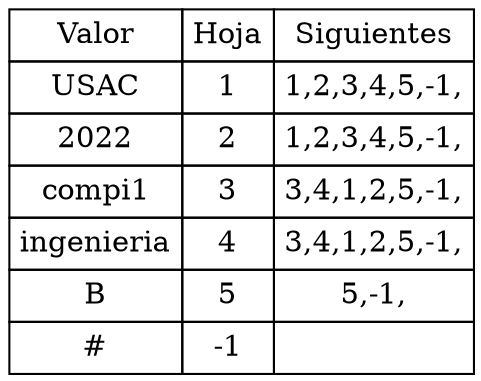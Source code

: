 digraph html { 
abc [shape=none, margin=0, label=< 
<TABLE BORDER="0" CELLBORDER="1" CELLSPACING="0" CELLPADDING="4">
<TR><TD>Valor</TD><TD>Hoja</TD><TD>Siguientes</TD></TR>
<TR>
<TD>USAC</TD><TD>1</TD><TD>1,2,3,4,5,-1,</TD>
</TR>
<TR>
<TD>2022</TD><TD>2</TD><TD>1,2,3,4,5,-1,</TD>
</TR>
<TR>
<TD>compi1</TD><TD>3</TD><TD>3,4,1,2,5,-1,</TD>
</TR>
<TR>
<TD>ingenieria</TD><TD>4</TD><TD>3,4,1,2,5,-1,</TD>
</TR>
<TR>
<TD>B</TD><TD>5</TD><TD>5,-1,</TD>
</TR>
<TR>
<TD>#</TD><TD>-1</TD><TD></TD>
</TR>    </TABLE>>];
}
